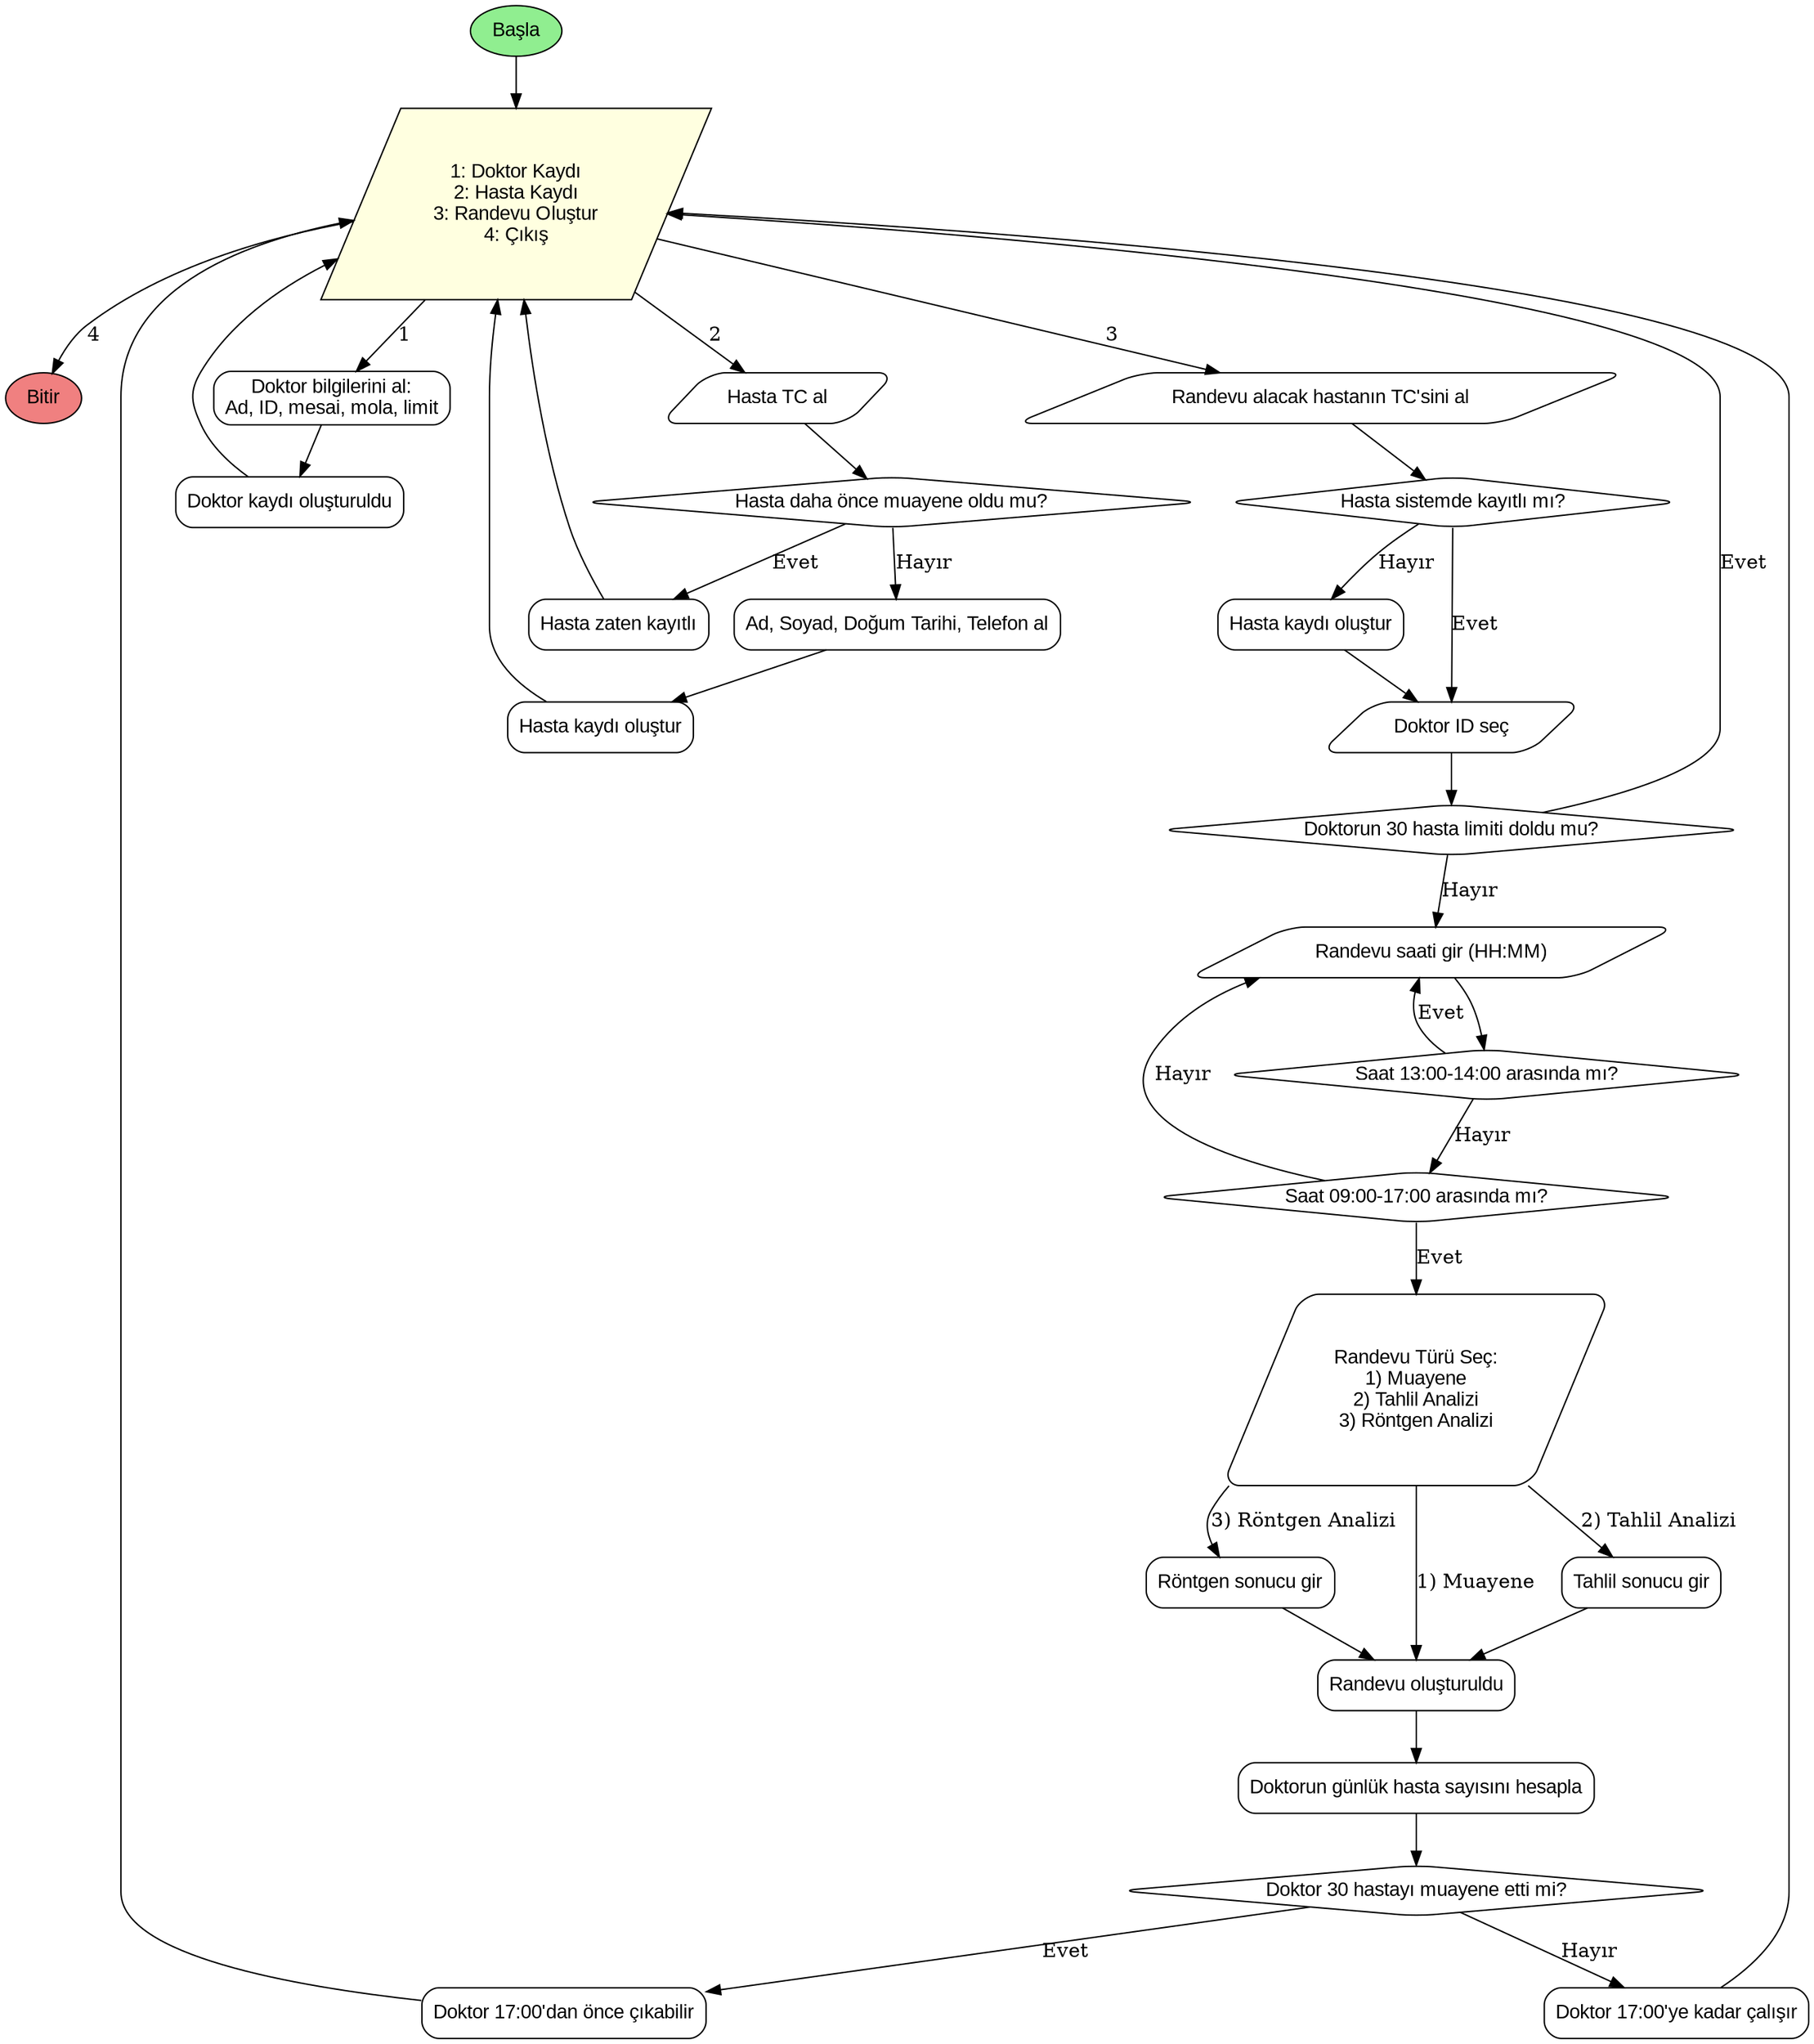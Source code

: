 digraph HastaneSistemi {
    rankdir=TB;
    node [shape=rectangle, style=rounded, fontname="Arial"];

    // Başlangıç ve bitiş
    Start [label="Başla", shape=oval, style=filled, fillcolor=lightgreen];
    End [label="Bitir", shape=oval, style=filled, fillcolor=lightcoral];

    // Ana menü
    Menu [label="1: Doktor Kaydı\n2: Hasta Kaydı\n3: Randevu Oluştur\n4: Çıkış", shape=parallelogram, fillcolor=lightyellow, style=filled];
    
    // Doktor kaydı
    DoktorKaydi [label="Doktor bilgilerini al:\nAd, ID, mesai, mola, limit", shape=rectangle];
    DoktorEkle [label="Doktor kaydı oluşturuldu", shape=rectangle];
    
    // Hasta kaydı
    HastaKaydi [label="Hasta TC al", shape=parallelogram];
    MuayeneKontrol [label="Hasta daha önce muayene oldu mu?", shape=diamond];
    YeniHastaBilgi [label="Ad, Soyad, Doğum Tarihi, Telefon al", shape=rectangle];
    HastaEkle [label="Hasta kaydı oluştur", shape=rectangle];
    EskiHasta [label="Hasta zaten kayıtlı", shape=rectangle];
    
    // Randevu oluşturma
    RandevuTC [label="Randevu alacak hastanın TC'sini al", shape=parallelogram];
    HastaVarMi [label="Hasta sistemde kayıtlı mı?", shape=diamond];
    HastaKaydiCagir [label="Hasta kaydı oluştur", shape=rectangle];
    DoktorSec [label="Doktor ID seç", shape=parallelogram];
    LimitKontrol [label="Doktorun 30 hasta limiti doldu mu?", shape=diamond];
    SaatGir [label="Randevu saati gir (HH:MM)", shape=parallelogram];
    MolaKontrol [label="Saat 13:00-14:00 arasında mı?", shape=diamond];
    MesaiKontrol [label="Saat 09:00-17:00 arasında mı?", shape=diamond];
    RandevuTuru [label="Randevu Türü Seç:\n1) Muayene\n2) Tahlil Analizi\n3) Röntgen Analizi", shape=parallelogram];
    
    // Analiz durumları
    TahlilGir [label="Tahlil sonucu gir", shape=rectangle];
    RontgenGir [label="Röntgen sonucu gir", shape=rectangle];
    RandevuEkle [label="Randevu oluşturuldu", shape=rectangle];

    // Doktor çıkış hesaplama
    CikisHesap [label="Doktorun günlük hasta sayısını hesapla", shape=rectangle];
    ErkenMi [label="Doktor 30 hastayı muayene etti mi?", shape=diamond];
    ErkenCikis [label="Doktor 17:00'dan önce çıkabilir", shape=rectangle];
    NormalCikis [label="Doktor 17:00'ye kadar çalışır", shape=rectangle];

    // Akış bağlantıları
    Start -> Menu;

    // Menü bağlantıları
    Menu -> DoktorKaydi [label="1"];
    Menu -> HastaKaydi [label="2"];
    Menu -> RandevuTC [label="3"];
    Menu -> End [label="4"];

    // Doktor kaydı akışı
    DoktorKaydi -> DoktorEkle -> Menu;

    // Hasta kaydı akışı
    HastaKaydi -> MuayeneKontrol;
    MuayeneKontrol -> YeniHastaBilgi [label="Hayır"];
    MuayeneKontrol -> EskiHasta [label="Evet"];
    YeniHastaBilgi -> HastaEkle -> Menu;
    EskiHasta -> Menu;

    // Randevu akışı
    RandevuTC -> HastaVarMi;
    HastaVarMi -> HastaKaydiCagir [label="Hayır"];
    HastaVarMi -> DoktorSec [label="Evet"];
    HastaKaydiCagir -> DoktorSec;

    DoktorSec -> LimitKontrol;
    LimitKontrol -> Menu [label="Evet"];
    LimitKontrol -> SaatGir [label="Hayır"];

    SaatGir -> MolaKontrol;
    MolaKontrol -> SaatGir [label="Evet"];
    MolaKontrol -> MesaiKontrol [label="Hayır"];

    MesaiKontrol -> SaatGir [label="Hayır"];
    MesaiKontrol -> RandevuTuru [label="Evet"];

    // Randevu türleri
    RandevuTuru -> RandevuEkle [label="1) Muayene"];
    RandevuTuru -> TahlilGir [label="2) Tahlil Analizi"];
    RandevuTuru -> RontgenGir [label="3) Röntgen Analizi"];

    TahlilGir -> RandevuEkle;
    RontgenGir -> RandevuEkle;
    RandevuEkle -> CikisHesap;

    // Çıkış hesaplama
    CikisHesap -> ErkenMi;
    ErkenMi -> ErkenCikis [label="Evet"];
    ErkenMi -> NormalCikis [label="Hayır"];
    ErkenCikis -> Menu;
    NormalCikis -> Menu;
}
